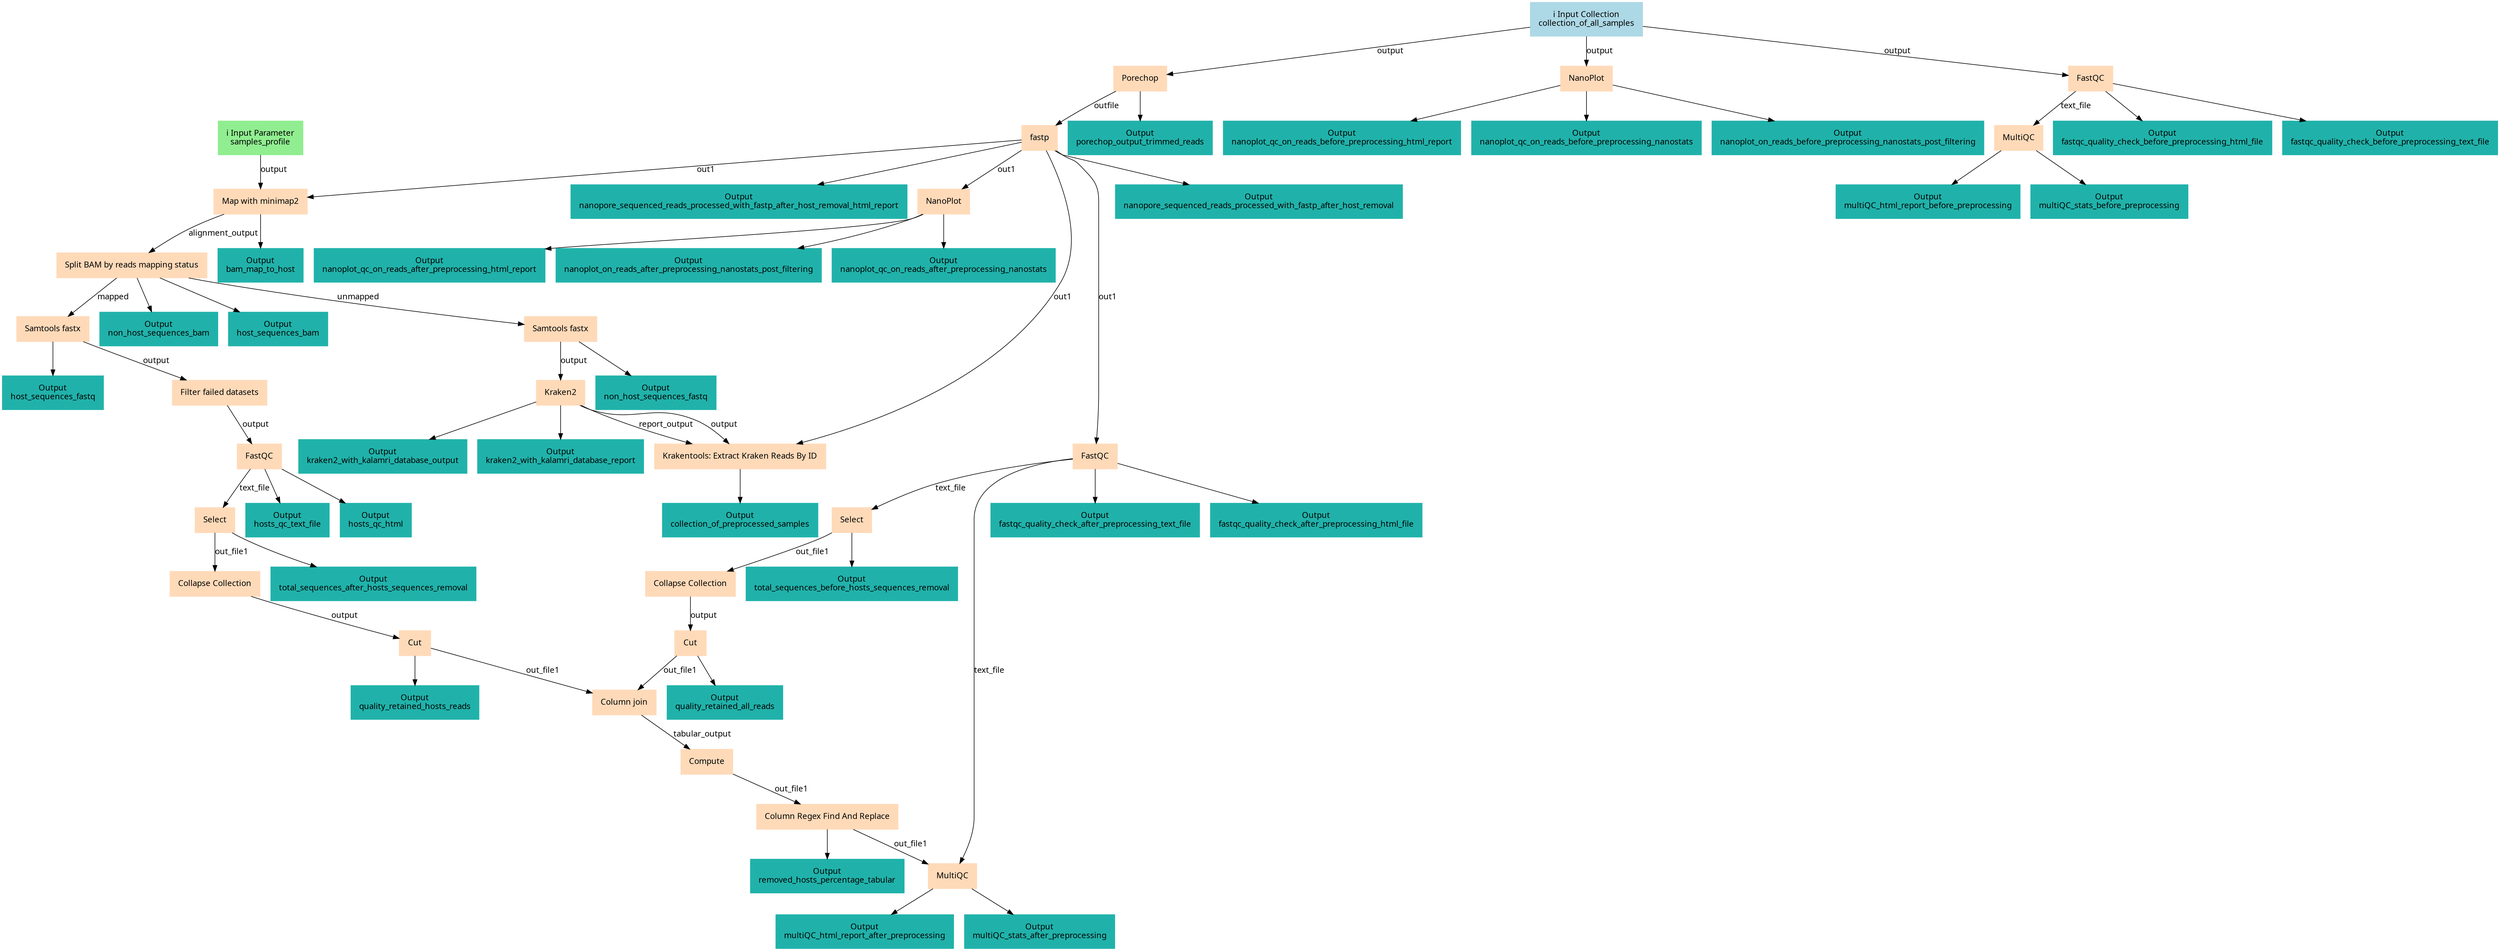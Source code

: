 digraph main {
  node [fontname="Atkinson Hyperlegible", shape=box, color=white,style=filled,color=peachpuff,margin="0.2,0.2"];
  edge [fontname="Atkinson Hyperlegible"];
  0[color=lightgreen,label="ℹ️ Input Parameter\nsamples_profile"]
  1[color=lightblue,label="ℹ️ Input Collection\ncollection_of_all_samples"]
  2[label="Porechop"]
  1 -> 2 [label="output"]
  k34ea26db11cb41ee85c375af8a53a2c0[color=lightseagreen,label="Output\nporechop_output_trimmed_reads"]
  2 -> k34ea26db11cb41ee85c375af8a53a2c0
  3[label="NanoPlot"]
  1 -> 3 [label="output"]
  k15ecf5b1e0eb405aac3a359feb66d4cd[color=lightseagreen,label="Output\nnanoplot_qc_on_reads_before_preprocessing_nanostats"]
  3 -> k15ecf5b1e0eb405aac3a359feb66d4cd
  k304110f960d04ba28b3bfae0e2a49554[color=lightseagreen,label="Output\nnanoplot_on_reads_before_preprocessing_nanostats_post_filtering"]
  3 -> k304110f960d04ba28b3bfae0e2a49554
  kf2bd0a1fcd604a36a7d08025cc19ea2e[color=lightseagreen,label="Output\nnanoplot_qc_on_reads_before_preprocessing_html_report"]
  3 -> kf2bd0a1fcd604a36a7d08025cc19ea2e
  4[label="FastQC"]
  1 -> 4 [label="output"]
  kd0a6462405d04068835ba025fc011760[color=lightseagreen,label="Output\nfastqc_quality_check_before_preprocessing_html_file"]
  4 -> kd0a6462405d04068835ba025fc011760
  ke61fef5d1bc84c8ebe6af74e210e9920[color=lightseagreen,label="Output\nfastqc_quality_check_before_preprocessing_text_file"]
  4 -> ke61fef5d1bc84c8ebe6af74e210e9920
  5[label="fastp"]
  2 -> 5 [label="outfile"]
  ka221948350b74aed98dd333ad2e12eb8[color=lightseagreen,label="Output\nnanopore_sequenced_reads_processed_with_fastp_after_host_removal"]
  5 -> ka221948350b74aed98dd333ad2e12eb8
  k2a9a8b4d458b40e79a21fb7108d5bbe4[color=lightseagreen,label="Output\nnanopore_sequenced_reads_processed_with_fastp_after_host_removal_html_report"]
  5 -> k2a9a8b4d458b40e79a21fb7108d5bbe4
  6[label="MultiQC"]
  4 -> 6 [label="text_file"]
  kebffe782a56c431f8af4c0cb8d7a02fc[color=lightseagreen,label="Output\nmultiQC_stats_before_preprocessing"]
  6 -> kebffe782a56c431f8af4c0cb8d7a02fc
  k0f92196d047d4918819dc0ff7cd3ae85[color=lightseagreen,label="Output\nmultiQC_html_report_before_preprocessing"]
  6 -> k0f92196d047d4918819dc0ff7cd3ae85
  7[label="Map with minimap2"]
  0 -> 7 [label="output"]
  5 -> 7 [label="out1"]
  k9d7bb3b709a1401fa132bb35a53375ea[color=lightseagreen,label="Output\nbam_map_to_host"]
  7 -> k9d7bb3b709a1401fa132bb35a53375ea
  8[label="NanoPlot"]
  5 -> 8 [label="out1"]
  kb58992904c574662ad22860654652ade[color=lightseagreen,label="Output\nnanoplot_qc_on_reads_after_preprocessing_html_report"]
  8 -> kb58992904c574662ad22860654652ade
  k949bfdf53d794dadbdd8c3a25e6af4cf[color=lightseagreen,label="Output\nnanoplot_on_reads_after_preprocessing_nanostats_post_filtering"]
  8 -> k949bfdf53d794dadbdd8c3a25e6af4cf
  k42db7f93919e4bbb81a106411a9da410[color=lightseagreen,label="Output\nnanoplot_qc_on_reads_after_preprocessing_nanostats"]
  8 -> k42db7f93919e4bbb81a106411a9da410
  9[label="FastQC"]
  5 -> 9 [label="out1"]
  k09306471afa041069cc7259b93dfc862[color=lightseagreen,label="Output\nfastqc_quality_check_after_preprocessing_text_file"]
  9 -> k09306471afa041069cc7259b93dfc862
  k084f982f20f1457e801291ebbb85633d[color=lightseagreen,label="Output\nfastqc_quality_check_after_preprocessing_html_file"]
  9 -> k084f982f20f1457e801291ebbb85633d
  10[label="Split BAM by reads mapping status"]
  7 -> 10 [label="alignment_output"]
  k14a53fe2f29643aa86b7243278c1050c[color=lightseagreen,label="Output\nnon_host_sequences_bam"]
  10 -> k14a53fe2f29643aa86b7243278c1050c
  k3b1e626f6bc1484cbe01366534361b73[color=lightseagreen,label="Output\nhost_sequences_bam"]
  10 -> k3b1e626f6bc1484cbe01366534361b73
  11[label="Select"]
  9 -> 11 [label="text_file"]
  ka809853b119f44d2986b8d2006439fbe[color=lightseagreen,label="Output\ntotal_sequences_before_hosts_sequences_removal"]
  11 -> ka809853b119f44d2986b8d2006439fbe
  12[label="Samtools fastx"]
  10 -> 12 [label="mapped"]
  k10d4eaec81d8444e80757b77a1fb6870[color=lightseagreen,label="Output\nhost_sequences_fastq"]
  12 -> k10d4eaec81d8444e80757b77a1fb6870
  13[label="Samtools fastx"]
  10 -> 13 [label="unmapped"]
  k0c2dd74dac4f45cf839c50386a7ece28[color=lightseagreen,label="Output\nnon_host_sequences_fastq"]
  13 -> k0c2dd74dac4f45cf839c50386a7ece28
  14[label="Collapse Collection"]
  11 -> 14 [label="out_file1"]
  15[label="Filter failed datasets"]
  12 -> 15 [label="output"]
  16[label="Kraken2"]
  13 -> 16 [label="output"]
  k203d303e8f3a4242971fb345842ebdb8[color=lightseagreen,label="Output\nkraken2_with_kalamri_database_output"]
  16 -> k203d303e8f3a4242971fb345842ebdb8
  k843afd4d23a846e7b9458b67dd7ae341[color=lightseagreen,label="Output\nkraken2_with_kalamri_database_report"]
  16 -> k843afd4d23a846e7b9458b67dd7ae341
  17[label="Cut"]
  14 -> 17 [label="output"]
  kd07be9f1d250400891ee59a68521eb56[color=lightseagreen,label="Output\nquality_retained_all_reads"]
  17 -> kd07be9f1d250400891ee59a68521eb56
  18[label="FastQC"]
  15 -> 18 [label="output"]
  kb0ee6e310eb1437d8c04fc3640b9a0b7[color=lightseagreen,label="Output\nhosts_qc_text_file"]
  18 -> kb0ee6e310eb1437d8c04fc3640b9a0b7
  kb72ff57b092143bfa8176cd444c8f3cb[color=lightseagreen,label="Output\nhosts_qc_html"]
  18 -> kb72ff57b092143bfa8176cd444c8f3cb
  19[label="Krakentools: Extract Kraken Reads By ID"]
  5 -> 19 [label="out1"]
  16 -> 19 [label="report_output"]
  16 -> 19 [label="output"]
  k57e3b7258e1340b29acc31fd56ebc80a[color=lightseagreen,label="Output\ncollection_of_preprocessed_samples"]
  19 -> k57e3b7258e1340b29acc31fd56ebc80a
  20[label="Select"]
  18 -> 20 [label="text_file"]
  k3ba35c7132f0474198d4ea8522e27500[color=lightseagreen,label="Output\ntotal_sequences_after_hosts_sequences_removal"]
  20 -> k3ba35c7132f0474198d4ea8522e27500
  21[label="Collapse Collection"]
  20 -> 21 [label="out_file1"]
  22[label="Cut"]
  21 -> 22 [label="output"]
  kcef36c6845494fd6b7c871fb21df012f[color=lightseagreen,label="Output\nquality_retained_hosts_reads"]
  22 -> kcef36c6845494fd6b7c871fb21df012f
  23[label="Column join"]
  17 -> 23 [label="out_file1"]
  22 -> 23 [label="out_file1"]
  24[label="Compute"]
  23 -> 24 [label="tabular_output"]
  25[label="Column Regex Find And Replace"]
  24 -> 25 [label="out_file1"]
  k470892eedab948d7ad9745dbd52afaa7[color=lightseagreen,label="Output\nremoved_hosts_percentage_tabular"]
  25 -> k470892eedab948d7ad9745dbd52afaa7
  26[label="MultiQC"]
  9 -> 26 [label="text_file"]
  25 -> 26 [label="out_file1"]
  k0b1b5a7336ee42a2a2201ced6ec7378b[color=lightseagreen,label="Output\nmultiQC_html_report_after_preprocessing"]
  26 -> k0b1b5a7336ee42a2a2201ced6ec7378b
  k13cbf6c769544458aa66a5b020c63822[color=lightseagreen,label="Output\nmultiQC_stats_after_preprocessing"]
  26 -> k13cbf6c769544458aa66a5b020c63822
}